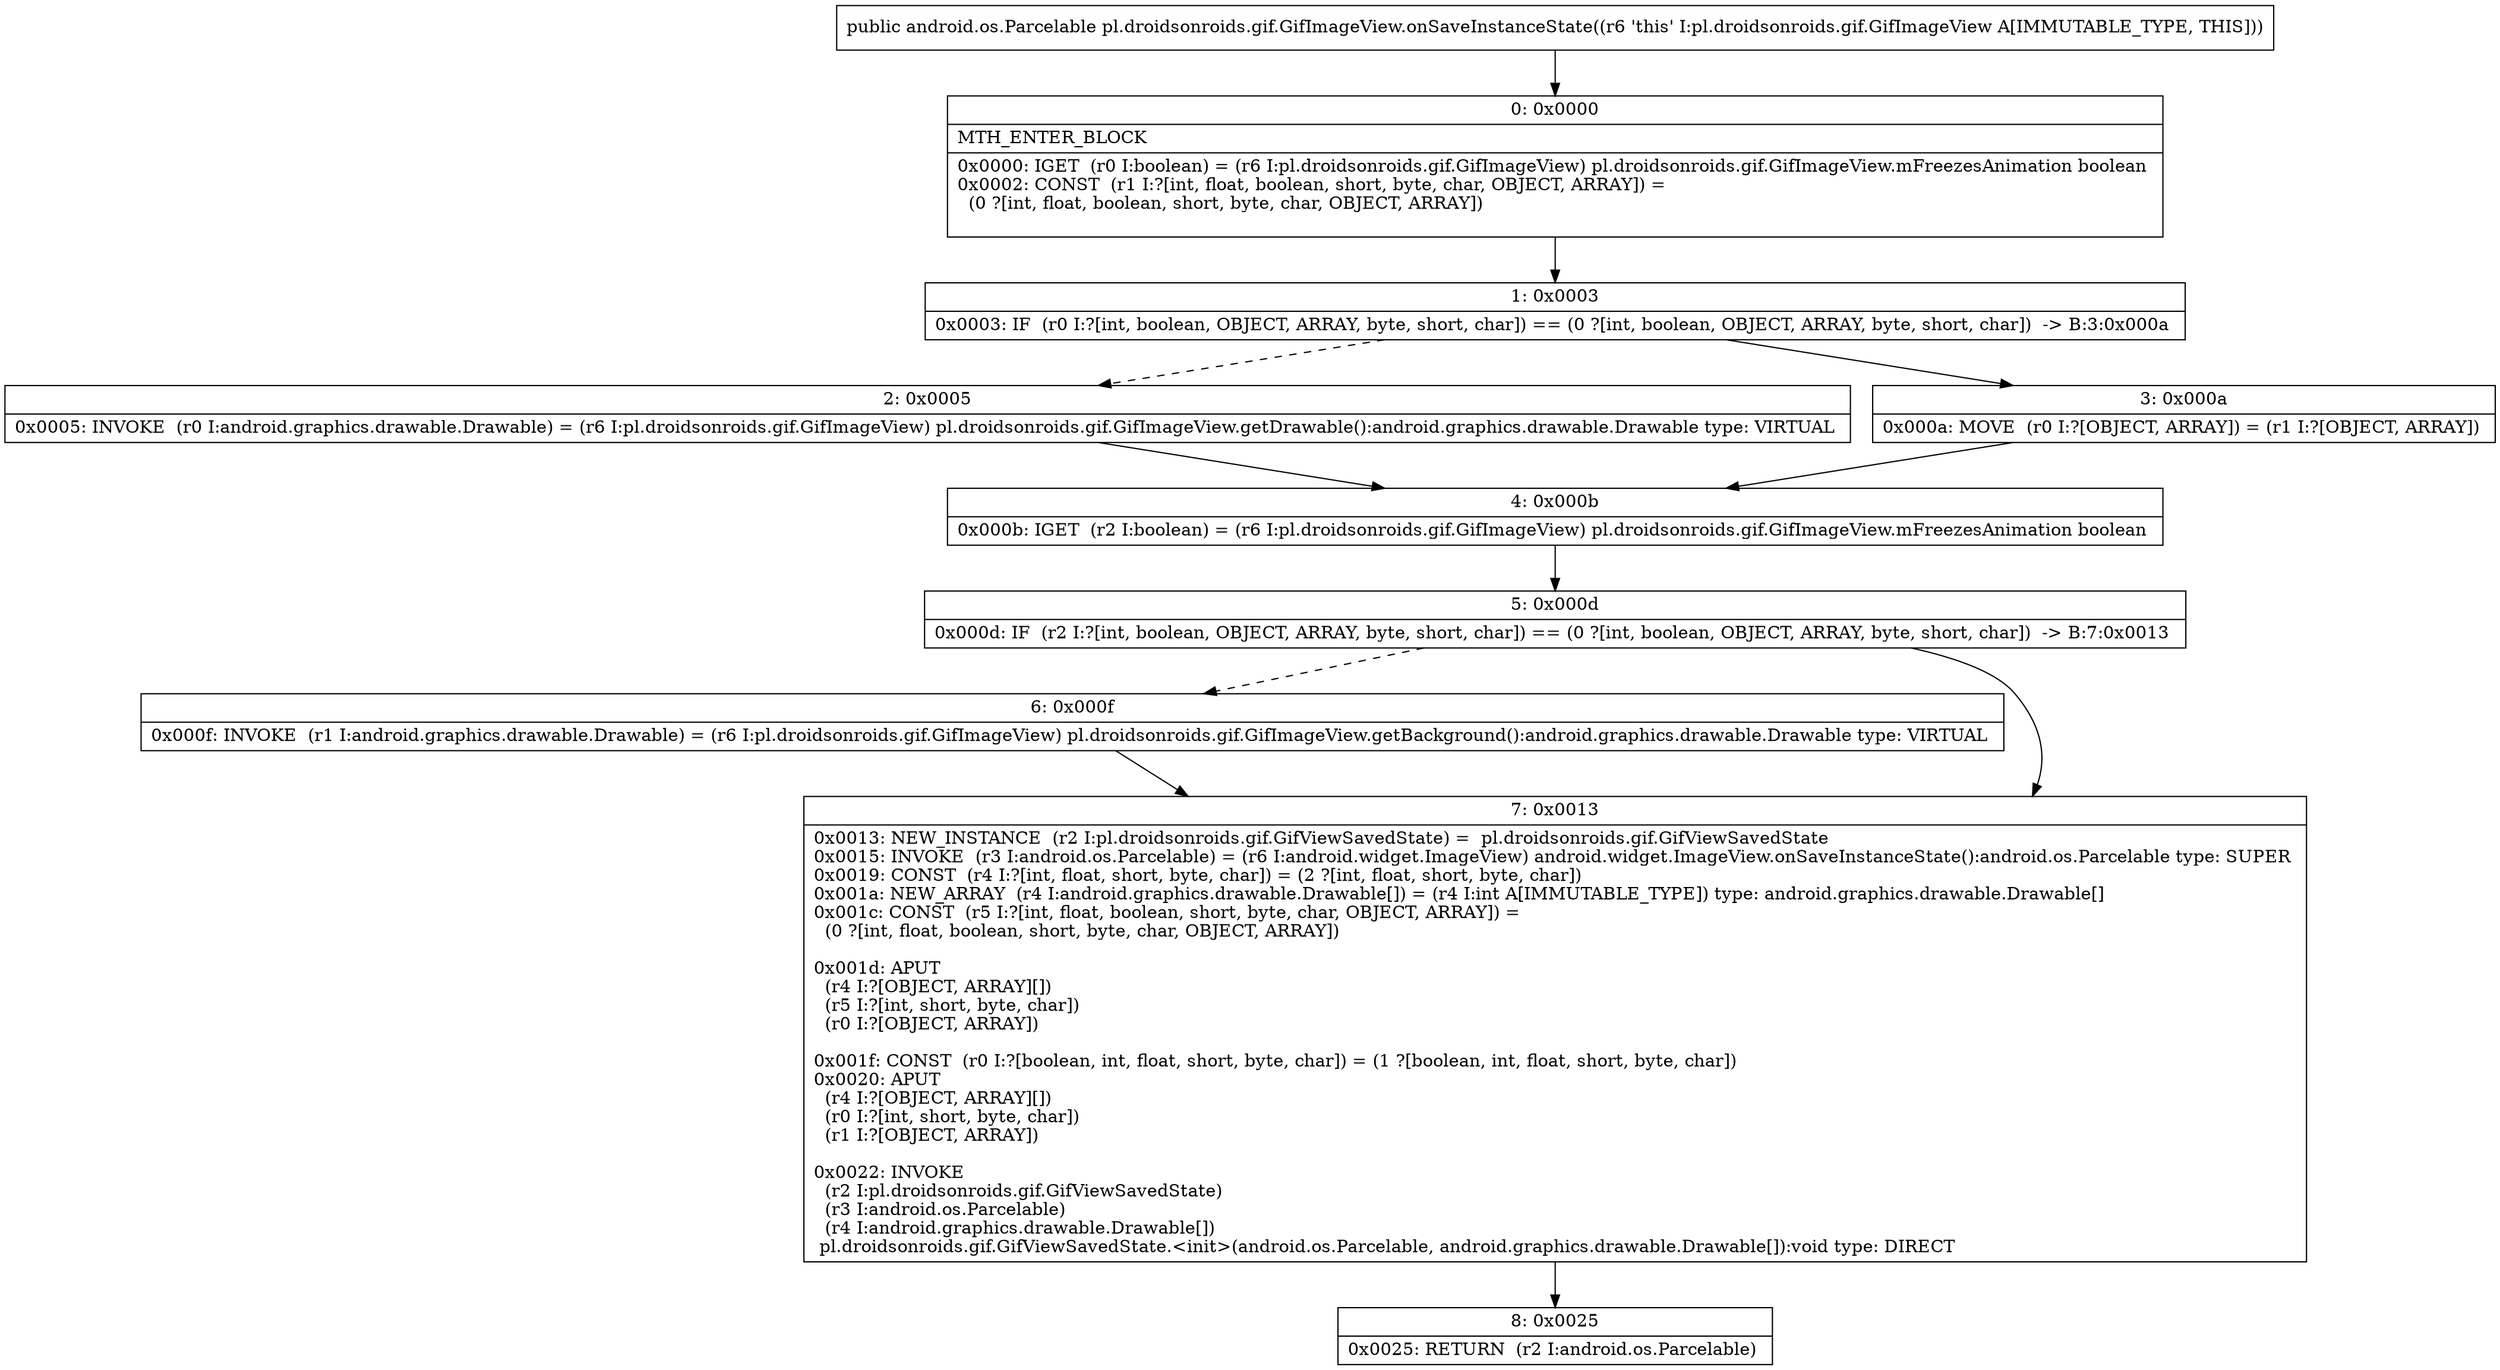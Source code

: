 digraph "CFG forpl.droidsonroids.gif.GifImageView.onSaveInstanceState()Landroid\/os\/Parcelable;" {
Node_0 [shape=record,label="{0\:\ 0x0000|MTH_ENTER_BLOCK\l|0x0000: IGET  (r0 I:boolean) = (r6 I:pl.droidsonroids.gif.GifImageView) pl.droidsonroids.gif.GifImageView.mFreezesAnimation boolean \l0x0002: CONST  (r1 I:?[int, float, boolean, short, byte, char, OBJECT, ARRAY]) = \l  (0 ?[int, float, boolean, short, byte, char, OBJECT, ARRAY])\l \l}"];
Node_1 [shape=record,label="{1\:\ 0x0003|0x0003: IF  (r0 I:?[int, boolean, OBJECT, ARRAY, byte, short, char]) == (0 ?[int, boolean, OBJECT, ARRAY, byte, short, char])  \-\> B:3:0x000a \l}"];
Node_2 [shape=record,label="{2\:\ 0x0005|0x0005: INVOKE  (r0 I:android.graphics.drawable.Drawable) = (r6 I:pl.droidsonroids.gif.GifImageView) pl.droidsonroids.gif.GifImageView.getDrawable():android.graphics.drawable.Drawable type: VIRTUAL \l}"];
Node_3 [shape=record,label="{3\:\ 0x000a|0x000a: MOVE  (r0 I:?[OBJECT, ARRAY]) = (r1 I:?[OBJECT, ARRAY]) \l}"];
Node_4 [shape=record,label="{4\:\ 0x000b|0x000b: IGET  (r2 I:boolean) = (r6 I:pl.droidsonroids.gif.GifImageView) pl.droidsonroids.gif.GifImageView.mFreezesAnimation boolean \l}"];
Node_5 [shape=record,label="{5\:\ 0x000d|0x000d: IF  (r2 I:?[int, boolean, OBJECT, ARRAY, byte, short, char]) == (0 ?[int, boolean, OBJECT, ARRAY, byte, short, char])  \-\> B:7:0x0013 \l}"];
Node_6 [shape=record,label="{6\:\ 0x000f|0x000f: INVOKE  (r1 I:android.graphics.drawable.Drawable) = (r6 I:pl.droidsonroids.gif.GifImageView) pl.droidsonroids.gif.GifImageView.getBackground():android.graphics.drawable.Drawable type: VIRTUAL \l}"];
Node_7 [shape=record,label="{7\:\ 0x0013|0x0013: NEW_INSTANCE  (r2 I:pl.droidsonroids.gif.GifViewSavedState) =  pl.droidsonroids.gif.GifViewSavedState \l0x0015: INVOKE  (r3 I:android.os.Parcelable) = (r6 I:android.widget.ImageView) android.widget.ImageView.onSaveInstanceState():android.os.Parcelable type: SUPER \l0x0019: CONST  (r4 I:?[int, float, short, byte, char]) = (2 ?[int, float, short, byte, char]) \l0x001a: NEW_ARRAY  (r4 I:android.graphics.drawable.Drawable[]) = (r4 I:int A[IMMUTABLE_TYPE]) type: android.graphics.drawable.Drawable[] \l0x001c: CONST  (r5 I:?[int, float, boolean, short, byte, char, OBJECT, ARRAY]) = \l  (0 ?[int, float, boolean, short, byte, char, OBJECT, ARRAY])\l \l0x001d: APUT  \l  (r4 I:?[OBJECT, ARRAY][])\l  (r5 I:?[int, short, byte, char])\l  (r0 I:?[OBJECT, ARRAY])\l \l0x001f: CONST  (r0 I:?[boolean, int, float, short, byte, char]) = (1 ?[boolean, int, float, short, byte, char]) \l0x0020: APUT  \l  (r4 I:?[OBJECT, ARRAY][])\l  (r0 I:?[int, short, byte, char])\l  (r1 I:?[OBJECT, ARRAY])\l \l0x0022: INVOKE  \l  (r2 I:pl.droidsonroids.gif.GifViewSavedState)\l  (r3 I:android.os.Parcelable)\l  (r4 I:android.graphics.drawable.Drawable[])\l pl.droidsonroids.gif.GifViewSavedState.\<init\>(android.os.Parcelable, android.graphics.drawable.Drawable[]):void type: DIRECT \l}"];
Node_8 [shape=record,label="{8\:\ 0x0025|0x0025: RETURN  (r2 I:android.os.Parcelable) \l}"];
MethodNode[shape=record,label="{public android.os.Parcelable pl.droidsonroids.gif.GifImageView.onSaveInstanceState((r6 'this' I:pl.droidsonroids.gif.GifImageView A[IMMUTABLE_TYPE, THIS])) }"];
MethodNode -> Node_0;
Node_0 -> Node_1;
Node_1 -> Node_2[style=dashed];
Node_1 -> Node_3;
Node_2 -> Node_4;
Node_3 -> Node_4;
Node_4 -> Node_5;
Node_5 -> Node_6[style=dashed];
Node_5 -> Node_7;
Node_6 -> Node_7;
Node_7 -> Node_8;
}

